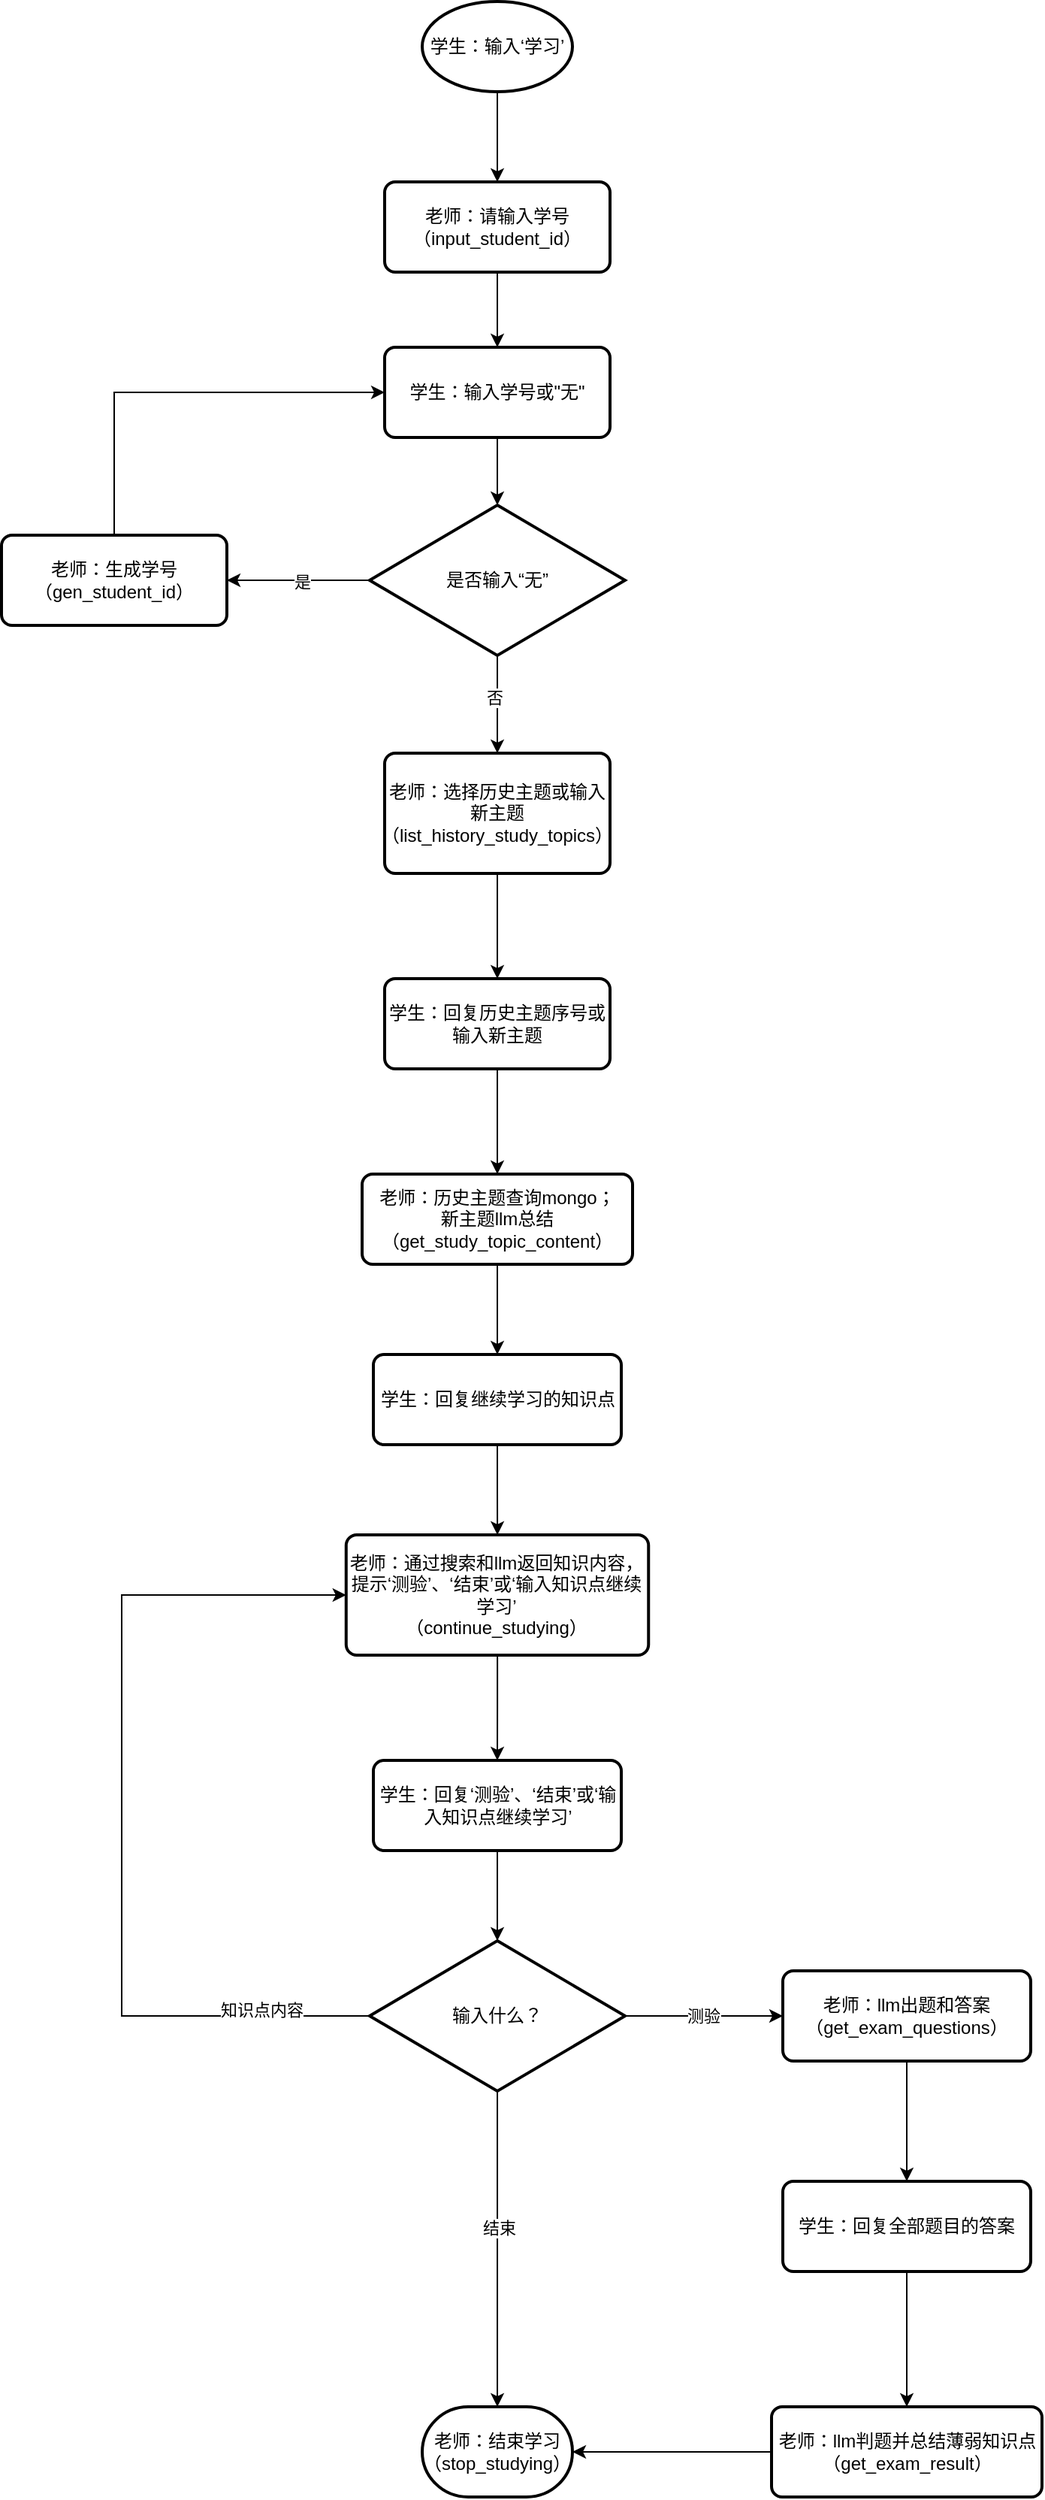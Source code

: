 <mxfile version="24.6.4" type="github">
  <diagram name="Page-1" id="74e2e168-ea6b-b213-b513-2b3c1d86103e">
    <mxGraphModel dx="1194" dy="664" grid="1" gridSize="10" guides="1" tooltips="1" connect="1" arrows="1" fold="1" page="1" pageScale="1" pageWidth="1100" pageHeight="850" background="none" math="0" shadow="0">
      <root>
        <mxCell id="0" />
        <mxCell id="1" parent="0" />
        <mxCell id="GZFzV3UslixxGB8_kos3-3" value="" style="edgeStyle=orthogonalEdgeStyle;rounded=0;orthogonalLoop=1;jettySize=auto;html=1;" edge="1" parent="1" source="GZFzV3UslixxGB8_kos3-1" target="GZFzV3UslixxGB8_kos3-2">
          <mxGeometry relative="1" as="geometry" />
        </mxCell>
        <mxCell id="GZFzV3UslixxGB8_kos3-1" value="学生：输入‘学习’" style="strokeWidth=2;html=1;shape=mxgraph.flowchart.start_1;whiteSpace=wrap;" vertex="1" parent="1">
          <mxGeometry x="370" y="40" width="100" height="60" as="geometry" />
        </mxCell>
        <mxCell id="GZFzV3UslixxGB8_kos3-5" value="" style="edgeStyle=orthogonalEdgeStyle;rounded=0;orthogonalLoop=1;jettySize=auto;html=1;" edge="1" parent="1" source="GZFzV3UslixxGB8_kos3-2" target="GZFzV3UslixxGB8_kos3-4">
          <mxGeometry relative="1" as="geometry" />
        </mxCell>
        <mxCell id="GZFzV3UslixxGB8_kos3-2" value="老师：请输入学号&lt;div&gt;（input_student_id）&lt;/div&gt;" style="rounded=1;whiteSpace=wrap;html=1;absoluteArcSize=1;arcSize=14;strokeWidth=2;" vertex="1" parent="1">
          <mxGeometry x="345" y="160" width="150" height="60" as="geometry" />
        </mxCell>
        <mxCell id="GZFzV3UslixxGB8_kos3-7" value="" style="edgeStyle=orthogonalEdgeStyle;rounded=0;orthogonalLoop=1;jettySize=auto;html=1;" edge="1" parent="1" source="GZFzV3UslixxGB8_kos3-4" target="GZFzV3UslixxGB8_kos3-6">
          <mxGeometry relative="1" as="geometry" />
        </mxCell>
        <mxCell id="GZFzV3UslixxGB8_kos3-4" value="学生：输入学号或&quot;无&quot;" style="rounded=1;whiteSpace=wrap;html=1;absoluteArcSize=1;arcSize=14;strokeWidth=2;" vertex="1" parent="1">
          <mxGeometry x="345" y="270" width="150" height="60" as="geometry" />
        </mxCell>
        <mxCell id="GZFzV3UslixxGB8_kos3-9" value="" style="edgeStyle=orthogonalEdgeStyle;rounded=0;orthogonalLoop=1;jettySize=auto;html=1;" edge="1" parent="1" source="GZFzV3UslixxGB8_kos3-6" target="GZFzV3UslixxGB8_kos3-8">
          <mxGeometry relative="1" as="geometry" />
        </mxCell>
        <mxCell id="GZFzV3UslixxGB8_kos3-10" value="是" style="edgeLabel;html=1;align=center;verticalAlign=middle;resizable=0;points=[];" vertex="1" connectable="0" parent="GZFzV3UslixxGB8_kos3-9">
          <mxGeometry x="-0.053" y="1" relative="1" as="geometry">
            <mxPoint as="offset" />
          </mxGeometry>
        </mxCell>
        <mxCell id="GZFzV3UslixxGB8_kos3-12" value="" style="edgeStyle=orthogonalEdgeStyle;rounded=0;orthogonalLoop=1;jettySize=auto;html=1;" edge="1" parent="1" source="GZFzV3UslixxGB8_kos3-6" target="GZFzV3UslixxGB8_kos3-11">
          <mxGeometry relative="1" as="geometry" />
        </mxCell>
        <mxCell id="GZFzV3UslixxGB8_kos3-13" value="否" style="edgeLabel;html=1;align=center;verticalAlign=middle;resizable=0;points=[];" vertex="1" connectable="0" parent="GZFzV3UslixxGB8_kos3-12">
          <mxGeometry x="-0.147" y="-2" relative="1" as="geometry">
            <mxPoint as="offset" />
          </mxGeometry>
        </mxCell>
        <mxCell id="GZFzV3UslixxGB8_kos3-6" value="是否输入“无”" style="strokeWidth=2;html=1;shape=mxgraph.flowchart.decision;whiteSpace=wrap;" vertex="1" parent="1">
          <mxGeometry x="335" y="375" width="170" height="100" as="geometry" />
        </mxCell>
        <mxCell id="GZFzV3UslixxGB8_kos3-14" style="edgeStyle=orthogonalEdgeStyle;rounded=0;orthogonalLoop=1;jettySize=auto;html=1;exitX=0.5;exitY=0;exitDx=0;exitDy=0;entryX=0;entryY=0.5;entryDx=0;entryDy=0;" edge="1" parent="1" source="GZFzV3UslixxGB8_kos3-8" target="GZFzV3UslixxGB8_kos3-4">
          <mxGeometry relative="1" as="geometry" />
        </mxCell>
        <mxCell id="GZFzV3UslixxGB8_kos3-8" value="老师：生成学号&lt;div&gt;（gen_student_id）&lt;/div&gt;" style="rounded=1;whiteSpace=wrap;html=1;absoluteArcSize=1;arcSize=14;strokeWidth=2;" vertex="1" parent="1">
          <mxGeometry x="90" y="395" width="150" height="60" as="geometry" />
        </mxCell>
        <mxCell id="GZFzV3UslixxGB8_kos3-26" value="" style="edgeStyle=orthogonalEdgeStyle;rounded=0;orthogonalLoop=1;jettySize=auto;html=1;" edge="1" parent="1" source="GZFzV3UslixxGB8_kos3-11" target="GZFzV3UslixxGB8_kos3-25">
          <mxGeometry relative="1" as="geometry" />
        </mxCell>
        <mxCell id="GZFzV3UslixxGB8_kos3-11" value="老师：选择历史主题或输入新主题&lt;div&gt;（list_history_study_topics）&lt;/div&gt;" style="rounded=1;whiteSpace=wrap;html=1;absoluteArcSize=1;arcSize=14;strokeWidth=2;" vertex="1" parent="1">
          <mxGeometry x="345" y="540" width="150" height="80" as="geometry" />
        </mxCell>
        <mxCell id="GZFzV3UslixxGB8_kos3-30" value="" style="edgeStyle=orthogonalEdgeStyle;rounded=0;orthogonalLoop=1;jettySize=auto;html=1;" edge="1" parent="1" source="GZFzV3UslixxGB8_kos3-17" target="GZFzV3UslixxGB8_kos3-29">
          <mxGeometry relative="1" as="geometry" />
        </mxCell>
        <mxCell id="GZFzV3UslixxGB8_kos3-17" value="老师：历史主题查询mongo；&lt;div&gt;新主题llm总结&lt;br&gt;&lt;div&gt;（get_study_topic_content）&lt;/div&gt;&lt;/div&gt;" style="rounded=1;whiteSpace=wrap;html=1;absoluteArcSize=1;arcSize=14;strokeWidth=2;" vertex="1" parent="1">
          <mxGeometry x="330" y="820" width="180" height="60" as="geometry" />
        </mxCell>
        <mxCell id="GZFzV3UslixxGB8_kos3-35" value="" style="edgeStyle=orthogonalEdgeStyle;rounded=0;orthogonalLoop=1;jettySize=auto;html=1;" edge="1" parent="1" source="GZFzV3UslixxGB8_kos3-21" target="GZFzV3UslixxGB8_kos3-34">
          <mxGeometry relative="1" as="geometry" />
        </mxCell>
        <mxCell id="GZFzV3UslixxGB8_kos3-21" value="老师：通过搜索和llm返回知识内容，提示‘测验’、‘结束’或‘输入知识点继续学习’&lt;br&gt;&lt;div&gt;&lt;div&gt;&lt;div&gt;（continue_studying）&lt;/div&gt;&lt;/div&gt;&lt;/div&gt;" style="rounded=1;whiteSpace=wrap;html=1;absoluteArcSize=1;arcSize=14;strokeWidth=2;" vertex="1" parent="1">
          <mxGeometry x="319.38" y="1060" width="201.25" height="80" as="geometry" />
        </mxCell>
        <mxCell id="GZFzV3UslixxGB8_kos3-27" value="" style="edgeStyle=orthogonalEdgeStyle;rounded=0;orthogonalLoop=1;jettySize=auto;html=1;entryX=0.5;entryY=0;entryDx=0;entryDy=0;" edge="1" parent="1" source="GZFzV3UslixxGB8_kos3-25" target="GZFzV3UslixxGB8_kos3-17">
          <mxGeometry relative="1" as="geometry">
            <mxPoint x="420" y="810" as="targetPoint" />
          </mxGeometry>
        </mxCell>
        <mxCell id="GZFzV3UslixxGB8_kos3-25" value="学生：回复历史主题序号或输入新主题" style="rounded=1;whiteSpace=wrap;html=1;absoluteArcSize=1;arcSize=14;strokeWidth=2;" vertex="1" parent="1">
          <mxGeometry x="345" y="690" width="150" height="60" as="geometry" />
        </mxCell>
        <mxCell id="GZFzV3UslixxGB8_kos3-31" value="" style="edgeStyle=orthogonalEdgeStyle;rounded=0;orthogonalLoop=1;jettySize=auto;html=1;" edge="1" parent="1" source="GZFzV3UslixxGB8_kos3-29" target="GZFzV3UslixxGB8_kos3-21">
          <mxGeometry relative="1" as="geometry" />
        </mxCell>
        <mxCell id="GZFzV3UslixxGB8_kos3-29" value="学生：回复继续学习的知识点" style="rounded=1;whiteSpace=wrap;html=1;absoluteArcSize=1;arcSize=14;strokeWidth=2;" vertex="1" parent="1">
          <mxGeometry x="337.5" y="940" width="165" height="60" as="geometry" />
        </mxCell>
        <mxCell id="GZFzV3UslixxGB8_kos3-38" value="" style="edgeStyle=orthogonalEdgeStyle;rounded=0;orthogonalLoop=1;jettySize=auto;html=1;entryX=0.5;entryY=0;entryDx=0;entryDy=0;entryPerimeter=0;" edge="1" parent="1" source="GZFzV3UslixxGB8_kos3-32" target="GZFzV3UslixxGB8_kos3-51">
          <mxGeometry relative="1" as="geometry">
            <mxPoint x="420.01" y="1640" as="targetPoint" />
          </mxGeometry>
        </mxCell>
        <mxCell id="GZFzV3UslixxGB8_kos3-39" value="结束" style="edgeLabel;html=1;align=center;verticalAlign=middle;resizable=0;points=[];" vertex="1" connectable="0" parent="GZFzV3UslixxGB8_kos3-38">
          <mxGeometry x="-0.133" y="1" relative="1" as="geometry">
            <mxPoint as="offset" />
          </mxGeometry>
        </mxCell>
        <mxCell id="GZFzV3UslixxGB8_kos3-41" style="edgeStyle=orthogonalEdgeStyle;rounded=0;orthogonalLoop=1;jettySize=auto;html=1;exitX=0;exitY=0.5;exitDx=0;exitDy=0;exitPerimeter=0;entryX=0;entryY=0.5;entryDx=0;entryDy=0;" edge="1" parent="1" source="GZFzV3UslixxGB8_kos3-32" target="GZFzV3UslixxGB8_kos3-21">
          <mxGeometry relative="1" as="geometry">
            <mxPoint x="170" y="960" as="targetPoint" />
            <Array as="points">
              <mxPoint x="170" y="1380" />
              <mxPoint x="170" y="1100" />
            </Array>
          </mxGeometry>
        </mxCell>
        <mxCell id="GZFzV3UslixxGB8_kos3-42" value="知识点内容" style="edgeLabel;html=1;align=center;verticalAlign=middle;resizable=0;points=[];" vertex="1" connectable="0" parent="GZFzV3UslixxGB8_kos3-41">
          <mxGeometry x="-0.758" y="-4" relative="1" as="geometry">
            <mxPoint as="offset" />
          </mxGeometry>
        </mxCell>
        <mxCell id="GZFzV3UslixxGB8_kos3-44" value="" style="edgeStyle=orthogonalEdgeStyle;rounded=0;orthogonalLoop=1;jettySize=auto;html=1;" edge="1" parent="1" source="GZFzV3UslixxGB8_kos3-32" target="GZFzV3UslixxGB8_kos3-43">
          <mxGeometry relative="1" as="geometry" />
        </mxCell>
        <mxCell id="GZFzV3UslixxGB8_kos3-45" value="测验" style="edgeLabel;html=1;align=center;verticalAlign=middle;resizable=0;points=[];" vertex="1" connectable="0" parent="GZFzV3UslixxGB8_kos3-44">
          <mxGeometry x="-0.01" relative="1" as="geometry">
            <mxPoint as="offset" />
          </mxGeometry>
        </mxCell>
        <mxCell id="GZFzV3UslixxGB8_kos3-32" value="输入什么？" style="strokeWidth=2;html=1;shape=mxgraph.flowchart.decision;whiteSpace=wrap;" vertex="1" parent="1">
          <mxGeometry x="335.01" y="1330" width="170" height="100" as="geometry" />
        </mxCell>
        <mxCell id="GZFzV3UslixxGB8_kos3-36" value="" style="edgeStyle=orthogonalEdgeStyle;rounded=0;orthogonalLoop=1;jettySize=auto;html=1;" edge="1" parent="1" source="GZFzV3UslixxGB8_kos3-34" target="GZFzV3UslixxGB8_kos3-32">
          <mxGeometry relative="1" as="geometry" />
        </mxCell>
        <mxCell id="GZFzV3UslixxGB8_kos3-34" value="学生：回复‘测验’、‘结束’或‘输入知识点继续学习’" style="rounded=1;whiteSpace=wrap;html=1;absoluteArcSize=1;arcSize=14;strokeWidth=2;" vertex="1" parent="1">
          <mxGeometry x="337.5" y="1210" width="165" height="60" as="geometry" />
        </mxCell>
        <mxCell id="GZFzV3UslixxGB8_kos3-47" value="" style="edgeStyle=orthogonalEdgeStyle;rounded=0;orthogonalLoop=1;jettySize=auto;html=1;" edge="1" parent="1" source="GZFzV3UslixxGB8_kos3-43" target="GZFzV3UslixxGB8_kos3-46">
          <mxGeometry relative="1" as="geometry" />
        </mxCell>
        <mxCell id="GZFzV3UslixxGB8_kos3-43" value="老师：llm出题和答案&lt;div&gt;（get_exam_questions）&lt;/div&gt;" style="rounded=1;whiteSpace=wrap;html=1;absoluteArcSize=1;arcSize=14;strokeWidth=2;" vertex="1" parent="1">
          <mxGeometry x="610" y="1350" width="165" height="60" as="geometry" />
        </mxCell>
        <mxCell id="GZFzV3UslixxGB8_kos3-49" value="" style="edgeStyle=orthogonalEdgeStyle;rounded=0;orthogonalLoop=1;jettySize=auto;html=1;" edge="1" parent="1" source="GZFzV3UslixxGB8_kos3-46" target="GZFzV3UslixxGB8_kos3-48">
          <mxGeometry relative="1" as="geometry" />
        </mxCell>
        <mxCell id="GZFzV3UslixxGB8_kos3-46" value="学生：回复全部题目的答案" style="rounded=1;whiteSpace=wrap;html=1;absoluteArcSize=1;arcSize=14;strokeWidth=2;" vertex="1" parent="1">
          <mxGeometry x="610" y="1490" width="165" height="60" as="geometry" />
        </mxCell>
        <mxCell id="GZFzV3UslixxGB8_kos3-50" value="" style="edgeStyle=orthogonalEdgeStyle;rounded=0;orthogonalLoop=1;jettySize=auto;html=1;entryX=1;entryY=0.5;entryDx=0;entryDy=0;entryPerimeter=0;" edge="1" parent="1" source="GZFzV3UslixxGB8_kos3-48" target="GZFzV3UslixxGB8_kos3-51">
          <mxGeometry relative="1" as="geometry">
            <mxPoint x="502.5" y="1670" as="targetPoint" />
          </mxGeometry>
        </mxCell>
        <mxCell id="GZFzV3UslixxGB8_kos3-48" value="老师：llm判题并总结薄弱知识点&lt;div&gt;（get_exam_result）&lt;/div&gt;" style="rounded=1;whiteSpace=wrap;html=1;absoluteArcSize=1;arcSize=14;strokeWidth=2;" vertex="1" parent="1">
          <mxGeometry x="602.5" y="1640" width="180" height="60" as="geometry" />
        </mxCell>
        <mxCell id="GZFzV3UslixxGB8_kos3-51" value="老师：结束学习&lt;div&gt;（stop_studying）&lt;/div&gt;" style="strokeWidth=2;html=1;shape=mxgraph.flowchart.terminator;whiteSpace=wrap;" vertex="1" parent="1">
          <mxGeometry x="370.01" y="1640" width="100" height="60" as="geometry" />
        </mxCell>
      </root>
    </mxGraphModel>
  </diagram>
</mxfile>
